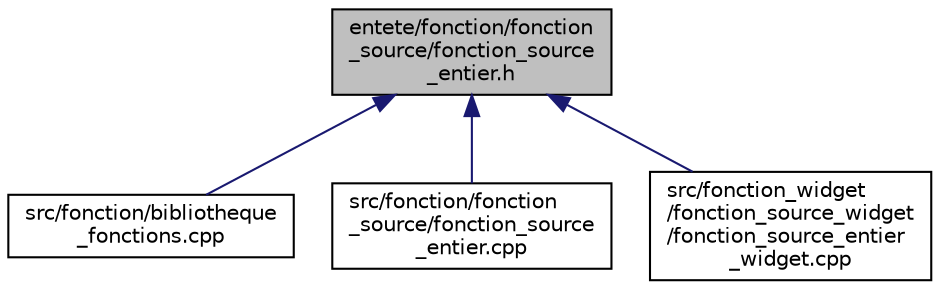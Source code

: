 digraph "entete/fonction/fonction_source/fonction_source_entier.h"
{
  edge [fontname="Helvetica",fontsize="10",labelfontname="Helvetica",labelfontsize="10"];
  node [fontname="Helvetica",fontsize="10",shape=record];
  Node28 [label="entete/fonction/fonction\l_source/fonction_source\l_entier.h",height=0.2,width=0.4,color="black", fillcolor="grey75", style="filled", fontcolor="black"];
  Node28 -> Node29 [dir="back",color="midnightblue",fontsize="10",style="solid",fontname="Helvetica"];
  Node29 [label="src/fonction/bibliotheque\l_fonctions.cpp",height=0.2,width=0.4,color="black", fillcolor="white", style="filled",URL="$bibliotheque__fonctions_8cpp.html",tooltip="Fichier d&#39;implémentation de la classe bibliotheque_fonctions. "];
  Node28 -> Node30 [dir="back",color="midnightblue",fontsize="10",style="solid",fontname="Helvetica"];
  Node30 [label="src/fonction/fonction\l_source/fonction_source\l_entier.cpp",height=0.2,width=0.4,color="black", fillcolor="white", style="filled",URL="$fonction__source__entier_8cpp.html",tooltip="Fichier d&#39;implémentation de la classe fonction_source_entier. "];
  Node28 -> Node31 [dir="back",color="midnightblue",fontsize="10",style="solid",fontname="Helvetica"];
  Node31 [label="src/fonction_widget\l/fonction_source_widget\l/fonction_source_entier\l_widget.cpp",height=0.2,width=0.4,color="black", fillcolor="white", style="filled",URL="$fonction__source__entier__widget_8cpp.html",tooltip="Fichier d&#39;implémentation de la classe fonction_source_entier_widget. "];
}
